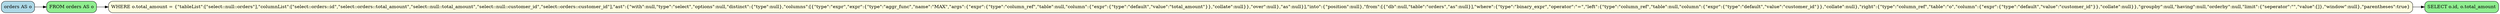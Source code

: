 digraph sqloflow {
  rankdir=LR;
  node [shape=box, style=rounded];

  // Node definitions
  node_0 [label="orders AS o", fillcolor=lightblue, style="filled,rounded"];
  node_1 [label="FROM orders AS o", fillcolor=lightgreen, style="filled,rounded"];
  node_3 [label="SELECT o.id, o.total_amount", fillcolor=lightgreen, style="filled,rounded"];
  node_2 [label="WHERE o.total_amount = {\"tableList\":[\"select::null::orders\"],\"columnList\":[\"select::orders::id\",\"select::orders::total_amount\",\"select::null::total_amount\",\"select::null::customer_id\",\"select::orders::customer_id\"],\"ast\":{\"with\":null,\"type\":\"select\",\"options\":null,\"distinct\":{\"type\":null},\"columns\":[{\"type\":\"expr\",\"expr\":{\"type\":\"aggr_func\",\"name\":\"MAX\",\"args\":{\"expr\":{\"type\":\"column_ref\",\"table\":null,\"column\":{\"expr\":{\"type\":\"default\",\"value\":\"total_amount\"}},\"collate\":null}},\"over\":null},\"as\":null}],\"into\":{\"position\":null},\"from\":[{\"db\":null,\"table\":\"orders\",\"as\":null}],\"where\":{\"type\":\"binary_expr\",\"operator\":\"=\",\"left\":{\"type\":\"column_ref\",\"table\":null,\"column\":{\"expr\":{\"type\":\"default\",\"value\":\"customer_id\"}},\"collate\":null},\"right\":{\"type\":\"column_ref\",\"table\":\"o\",\"column\":{\"expr\":{\"type\":\"default\",\"value\":\"customer_id\"}},\"collate\":null}},\"groupby\":null,\"having\":null,\"orderby\":null,\"limit\":{\"seperator\":\"\",\"value\":[]},\"window\":null},\"parentheses\":true}", fillcolor=lightyellow, style="filled,rounded"];

  // Edges
  node_0 -> node_1 [color=black];
  node_1 -> node_2 [color=black];
  node_2 -> node_3 [color=black];
}